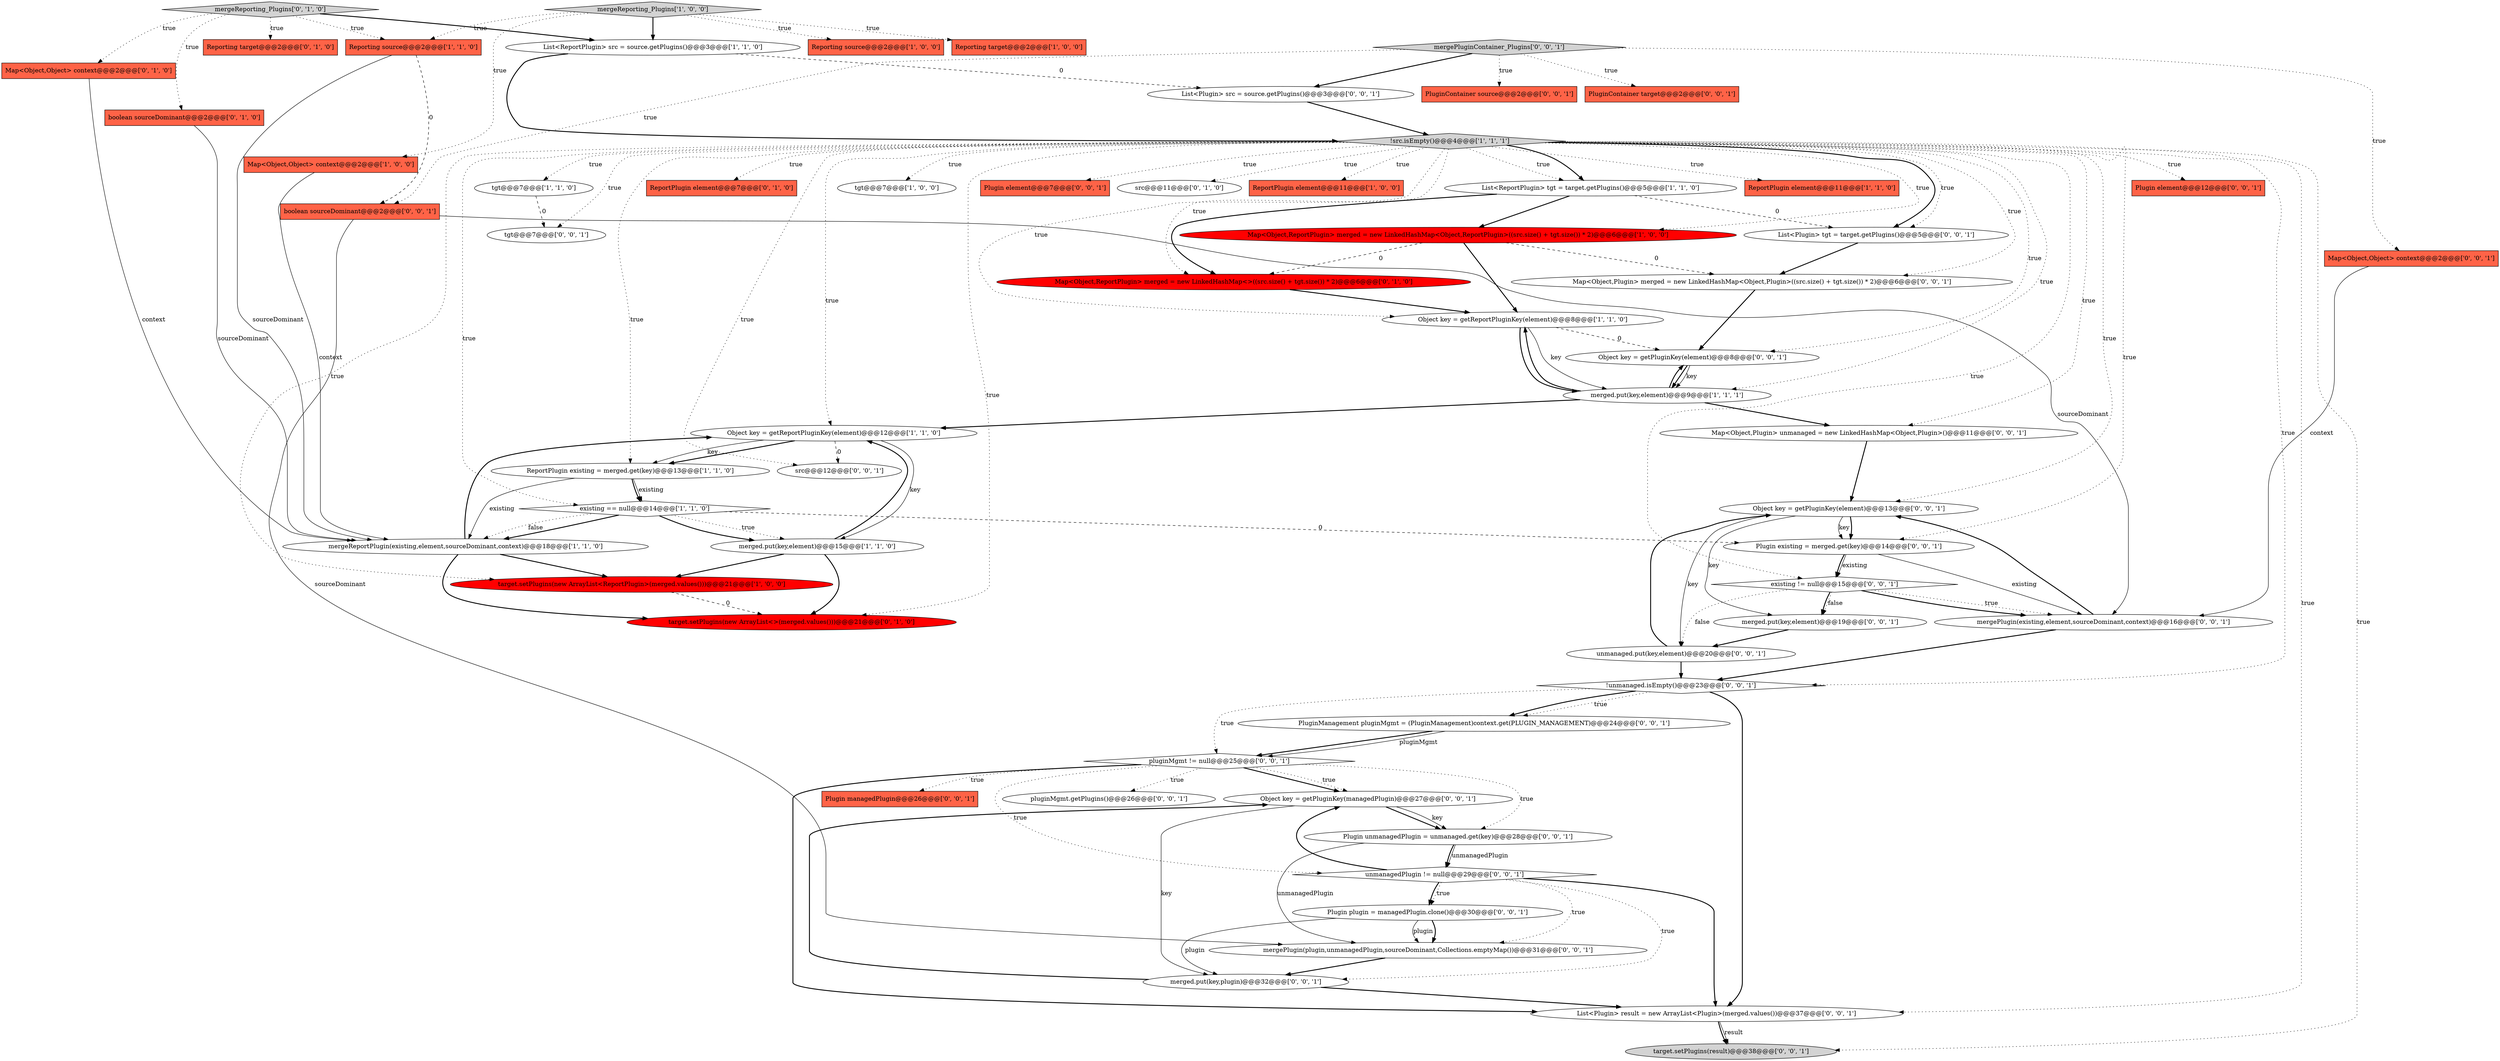 digraph {
46 [style = filled, label = "Map<Object,Plugin> unmanaged = new LinkedHashMap<Object,Plugin>()@@@11@@@['0', '0', '1']", fillcolor = white, shape = ellipse image = "AAA0AAABBB3BBB"];
37 [style = filled, label = "mergePlugin(existing,element,sourceDominant,context)@@@16@@@['0', '0', '1']", fillcolor = white, shape = ellipse image = "AAA0AAABBB3BBB"];
54 [style = filled, label = "Plugin element@@@7@@@['0', '0', '1']", fillcolor = tomato, shape = box image = "AAA0AAABBB3BBB"];
55 [style = filled, label = "pluginMgmt.getPlugins()@@@26@@@['0', '0', '1']", fillcolor = white, shape = ellipse image = "AAA0AAABBB3BBB"];
59 [style = filled, label = "Object key = getPluginKey(element)@@@13@@@['0', '0', '1']", fillcolor = white, shape = ellipse image = "AAA0AAABBB3BBB"];
4 [style = filled, label = "target.setPlugins(new ArrayList<ReportPlugin>(merged.values()))@@@21@@@['1', '0', '0']", fillcolor = red, shape = ellipse image = "AAA1AAABBB1BBB"];
24 [style = filled, label = "src@@@11@@@['0', '1', '0']", fillcolor = white, shape = ellipse image = "AAA0AAABBB2BBB"];
60 [style = filled, label = "Object key = getPluginKey(managedPlugin)@@@27@@@['0', '0', '1']", fillcolor = white, shape = ellipse image = "AAA0AAABBB3BBB"];
35 [style = filled, label = "mergePluginContainer_Plugins['0', '0', '1']", fillcolor = lightgray, shape = diamond image = "AAA0AAABBB3BBB"];
14 [style = filled, label = "List<ReportPlugin> src = source.getPlugins()@@@3@@@['1', '1', '0']", fillcolor = white, shape = ellipse image = "AAA0AAABBB1BBB"];
22 [style = filled, label = "Reporting target@@@2@@@['0', '1', '0']", fillcolor = tomato, shape = box image = "AAA0AAABBB2BBB"];
36 [style = filled, label = "merged.put(key,plugin)@@@32@@@['0', '0', '1']", fillcolor = white, shape = ellipse image = "AAA0AAABBB3BBB"];
13 [style = filled, label = "merged.put(key,element)@@@15@@@['1', '1', '0']", fillcolor = white, shape = ellipse image = "AAA0AAABBB1BBB"];
16 [style = filled, label = "Reporting source@@@2@@@['1', '1', '0']", fillcolor = tomato, shape = box image = "AAA0AAABBB1BBB"];
27 [style = filled, label = "Map<Object,Object> context@@@2@@@['0', '1', '0']", fillcolor = tomato, shape = box image = "AAA0AAABBB2BBB"];
53 [style = filled, label = "boolean sourceDominant@@@2@@@['0', '0', '1']", fillcolor = tomato, shape = box image = "AAA0AAABBB3BBB"];
48 [style = filled, label = "Plugin plugin = managedPlugin.clone()@@@30@@@['0', '0', '1']", fillcolor = white, shape = ellipse image = "AAA0AAABBB3BBB"];
6 [style = filled, label = "ReportPlugin element@@@11@@@['1', '0', '0']", fillcolor = tomato, shape = box image = "AAA0AAABBB1BBB"];
56 [style = filled, label = "tgt@@@7@@@['0', '0', '1']", fillcolor = white, shape = ellipse image = "AAA0AAABBB3BBB"];
21 [style = filled, label = "Map<Object,ReportPlugin> merged = new LinkedHashMap<>((src.size() + tgt.size()) * 2)@@@6@@@['0', '1', '0']", fillcolor = red, shape = ellipse image = "AAA1AAABBB2BBB"];
29 [style = filled, label = "Map<Object,Object> context@@@2@@@['0', '0', '1']", fillcolor = tomato, shape = box image = "AAA0AAABBB3BBB"];
50 [style = filled, label = "existing != null@@@15@@@['0', '0', '1']", fillcolor = white, shape = diamond image = "AAA0AAABBB3BBB"];
43 [style = filled, label = "Map<Object,Plugin> merged = new LinkedHashMap<Object,Plugin>((src.size() + tgt.size()) * 2)@@@6@@@['0', '0', '1']", fillcolor = white, shape = ellipse image = "AAA0AAABBB3BBB"];
19 [style = filled, label = "ReportPlugin element@@@11@@@['1', '1', '0']", fillcolor = tomato, shape = box image = "AAA0AAABBB1BBB"];
34 [style = filled, label = "merged.put(key,element)@@@19@@@['0', '0', '1']", fillcolor = white, shape = ellipse image = "AAA0AAABBB3BBB"];
49 [style = filled, label = "Object key = getPluginKey(element)@@@8@@@['0', '0', '1']", fillcolor = white, shape = ellipse image = "AAA0AAABBB3BBB"];
57 [style = filled, label = "Plugin existing = merged.get(key)@@@14@@@['0', '0', '1']", fillcolor = white, shape = ellipse image = "AAA0AAABBB3BBB"];
7 [style = filled, label = "Map<Object,ReportPlugin> merged = new LinkedHashMap<Object,ReportPlugin>((src.size() + tgt.size()) * 2)@@@6@@@['1', '0', '0']", fillcolor = red, shape = ellipse image = "AAA1AAABBB1BBB"];
32 [style = filled, label = "unmanagedPlugin != null@@@29@@@['0', '0', '1']", fillcolor = white, shape = diamond image = "AAA0AAABBB3BBB"];
40 [style = filled, label = "PluginContainer target@@@2@@@['0', '0', '1']", fillcolor = tomato, shape = box image = "AAA0AAABBB3BBB"];
30 [style = filled, label = "Plugin element@@@12@@@['0', '0', '1']", fillcolor = tomato, shape = box image = "AAA0AAABBB3BBB"];
38 [style = filled, label = "List<Plugin> result = new ArrayList<Plugin>(merged.values())@@@37@@@['0', '0', '1']", fillcolor = white, shape = ellipse image = "AAA0AAABBB3BBB"];
18 [style = filled, label = "ReportPlugin existing = merged.get(key)@@@13@@@['1', '1', '0']", fillcolor = white, shape = ellipse image = "AAA0AAABBB1BBB"];
45 [style = filled, label = "PluginContainer source@@@2@@@['0', '0', '1']", fillcolor = tomato, shape = box image = "AAA0AAABBB3BBB"];
8 [style = filled, label = "tgt@@@7@@@['1', '1', '0']", fillcolor = white, shape = ellipse image = "AAA0AAABBB1BBB"];
3 [style = filled, label = "Object key = getReportPluginKey(element)@@@8@@@['1', '1', '0']", fillcolor = white, shape = ellipse image = "AAA0AAABBB1BBB"];
11 [style = filled, label = "mergeReporting_Plugins['1', '0', '0']", fillcolor = lightgray, shape = diamond image = "AAA0AAABBB1BBB"];
23 [style = filled, label = "boolean sourceDominant@@@2@@@['0', '1', '0']", fillcolor = tomato, shape = box image = "AAA0AAABBB2BBB"];
5 [style = filled, label = "Reporting source@@@2@@@['1', '0', '0']", fillcolor = tomato, shape = box image = "AAA0AAABBB1BBB"];
41 [style = filled, label = "List<Plugin> tgt = target.getPlugins()@@@5@@@['0', '0', '1']", fillcolor = white, shape = ellipse image = "AAA0AAABBB3BBB"];
12 [style = filled, label = "Map<Object,Object> context@@@2@@@['1', '0', '0']", fillcolor = tomato, shape = box image = "AAA0AAABBB1BBB"];
51 [style = filled, label = "src@@@12@@@['0', '0', '1']", fillcolor = white, shape = ellipse image = "AAA0AAABBB3BBB"];
47 [style = filled, label = "target.setPlugins(result)@@@38@@@['0', '0', '1']", fillcolor = lightgray, shape = ellipse image = "AAA0AAABBB3BBB"];
26 [style = filled, label = "mergeReporting_Plugins['0', '1', '0']", fillcolor = lightgray, shape = diamond image = "AAA0AAABBB2BBB"];
44 [style = filled, label = "!unmanaged.isEmpty()@@@23@@@['0', '0', '1']", fillcolor = white, shape = diamond image = "AAA0AAABBB3BBB"];
61 [style = filled, label = "Plugin unmanagedPlugin = unmanaged.get(key)@@@28@@@['0', '0', '1']", fillcolor = white, shape = ellipse image = "AAA0AAABBB3BBB"];
33 [style = filled, label = "Plugin managedPlugin@@@26@@@['0', '0', '1']", fillcolor = tomato, shape = box image = "AAA0AAABBB3BBB"];
42 [style = filled, label = "PluginManagement pluginMgmt = (PluginManagement)context.get(PLUGIN_MANAGEMENT)@@@24@@@['0', '0', '1']", fillcolor = white, shape = ellipse image = "AAA0AAABBB3BBB"];
1 [style = filled, label = "existing == null@@@14@@@['1', '1', '0']", fillcolor = white, shape = diamond image = "AAA0AAABBB1BBB"];
0 [style = filled, label = "mergeReportPlugin(existing,element,sourceDominant,context)@@@18@@@['1', '1', '0']", fillcolor = white, shape = ellipse image = "AAA0AAABBB1BBB"];
15 [style = filled, label = "List<ReportPlugin> tgt = target.getPlugins()@@@5@@@['1', '1', '0']", fillcolor = white, shape = ellipse image = "AAA0AAABBB1BBB"];
52 [style = filled, label = "mergePlugin(plugin,unmanagedPlugin,sourceDominant,Collections.emptyMap())@@@31@@@['0', '0', '1']", fillcolor = white, shape = ellipse image = "AAA0AAABBB3BBB"];
28 [style = filled, label = "target.setPlugins(new ArrayList<>(merged.values()))@@@21@@@['0', '1', '0']", fillcolor = red, shape = ellipse image = "AAA1AAABBB2BBB"];
58 [style = filled, label = "List<Plugin> src = source.getPlugins()@@@3@@@['0', '0', '1']", fillcolor = white, shape = ellipse image = "AAA0AAABBB3BBB"];
25 [style = filled, label = "ReportPlugin element@@@7@@@['0', '1', '0']", fillcolor = tomato, shape = box image = "AAA0AAABBB2BBB"];
17 [style = filled, label = "!src.isEmpty()@@@4@@@['1', '1', '1']", fillcolor = lightgray, shape = diamond image = "AAA0AAABBB1BBB"];
31 [style = filled, label = "unmanaged.put(key,element)@@@20@@@['0', '0', '1']", fillcolor = white, shape = ellipse image = "AAA0AAABBB3BBB"];
10 [style = filled, label = "merged.put(key,element)@@@9@@@['1', '1', '1']", fillcolor = white, shape = ellipse image = "AAA0AAABBB1BBB"];
20 [style = filled, label = "Object key = getReportPluginKey(element)@@@12@@@['1', '1', '0']", fillcolor = white, shape = ellipse image = "AAA0AAABBB1BBB"];
39 [style = filled, label = "pluginMgmt != null@@@25@@@['0', '0', '1']", fillcolor = white, shape = diamond image = "AAA0AAABBB3BBB"];
9 [style = filled, label = "Reporting target@@@2@@@['1', '0', '0']", fillcolor = tomato, shape = box image = "AAA0AAABBB1BBB"];
2 [style = filled, label = "tgt@@@7@@@['1', '0', '0']", fillcolor = white, shape = ellipse image = "AAA0AAABBB1BBB"];
17->54 [style = dotted, label="true"];
11->14 [style = bold, label=""];
17->6 [style = dotted, label="true"];
15->21 [style = bold, label=""];
57->50 [style = solid, label="existing"];
17->1 [style = dotted, label="true"];
11->12 [style = dotted, label="true"];
59->57 [style = bold, label=""];
14->17 [style = bold, label=""];
26->22 [style = dotted, label="true"];
1->13 [style = bold, label=""];
39->55 [style = dotted, label="true"];
58->17 [style = bold, label=""];
39->60 [style = bold, label=""];
1->13 [style = dotted, label="true"];
17->50 [style = dotted, label="true"];
48->52 [style = bold, label=""];
17->8 [style = dotted, label="true"];
17->15 [style = dotted, label="true"];
53->37 [style = solid, label="sourceDominant"];
49->10 [style = bold, label=""];
14->58 [style = dashed, label="0"];
17->46 [style = dotted, label="true"];
1->57 [style = dashed, label="0"];
61->52 [style = solid, label="unmanagedPlugin"];
39->38 [style = bold, label=""];
13->20 [style = bold, label=""];
17->2 [style = dotted, label="true"];
26->16 [style = dotted, label="true"];
61->32 [style = solid, label="unmanagedPlugin"];
46->59 [style = bold, label=""];
35->53 [style = dotted, label="true"];
21->3 [style = bold, label=""];
17->20 [style = dotted, label="true"];
17->38 [style = dotted, label="true"];
18->0 [style = solid, label="existing"];
59->31 [style = solid, label="key"];
12->0 [style = solid, label="context"];
7->21 [style = dashed, label="0"];
50->37 [style = dotted, label="true"];
50->37 [style = bold, label=""];
17->41 [style = bold, label=""];
26->14 [style = bold, label=""];
7->43 [style = dashed, label="0"];
34->31 [style = bold, label=""];
11->5 [style = dotted, label="true"];
26->23 [style = dotted, label="true"];
1->0 [style = bold, label=""];
32->36 [style = dotted, label="true"];
17->3 [style = dotted, label="true"];
44->38 [style = bold, label=""];
53->52 [style = solid, label="sourceDominant"];
20->18 [style = bold, label=""];
3->10 [style = bold, label=""];
18->1 [style = bold, label=""];
44->42 [style = dotted, label="true"];
61->32 [style = bold, label=""];
17->15 [style = bold, label=""];
17->43 [style = dotted, label="true"];
38->47 [style = bold, label=""];
11->16 [style = dotted, label="true"];
39->61 [style = dotted, label="true"];
32->48 [style = bold, label=""];
0->20 [style = bold, label=""];
52->36 [style = bold, label=""];
48->36 [style = solid, label="plugin"];
17->21 [style = dotted, label="true"];
41->43 [style = bold, label=""];
10->49 [style = bold, label=""];
50->34 [style = bold, label=""];
35->29 [style = dotted, label="true"];
44->42 [style = bold, label=""];
50->31 [style = dotted, label="false"];
18->1 [style = solid, label="existing"];
31->59 [style = bold, label=""];
35->40 [style = dotted, label="true"];
17->18 [style = dotted, label="true"];
49->10 [style = solid, label="key"];
17->56 [style = dotted, label="true"];
59->34 [style = solid, label="key"];
17->4 [style = dotted, label="true"];
26->27 [style = dotted, label="true"];
42->39 [style = bold, label=""];
44->39 [style = dotted, label="true"];
11->9 [style = dotted, label="true"];
38->47 [style = solid, label="result"];
27->0 [style = solid, label="context"];
16->53 [style = dashed, label="0"];
15->41 [style = dashed, label="0"];
50->34 [style = dotted, label="false"];
4->28 [style = dashed, label="0"];
17->47 [style = dotted, label="true"];
32->60 [style = bold, label=""];
60->61 [style = bold, label=""];
17->25 [style = dotted, label="true"];
31->44 [style = bold, label=""];
60->36 [style = solid, label="key"];
20->18 [style = solid, label="key"];
36->60 [style = bold, label=""];
17->19 [style = dotted, label="true"];
37->44 [style = bold, label=""];
35->58 [style = bold, label=""];
17->28 [style = dotted, label="true"];
32->52 [style = dotted, label="true"];
29->37 [style = solid, label="context"];
39->60 [style = dotted, label="true"];
1->0 [style = dotted, label="false"];
17->24 [style = dotted, label="true"];
17->44 [style = dotted, label="true"];
35->45 [style = dotted, label="true"];
42->39 [style = solid, label="pluginMgmt"];
17->41 [style = dotted, label="true"];
23->0 [style = solid, label="sourceDominant"];
10->20 [style = bold, label=""];
15->7 [style = bold, label=""];
57->50 [style = bold, label=""];
20->51 [style = dashed, label="0"];
17->49 [style = dotted, label="true"];
57->37 [style = solid, label="existing"];
10->46 [style = bold, label=""];
17->51 [style = dotted, label="true"];
10->3 [style = bold, label=""];
60->61 [style = solid, label="key"];
48->52 [style = solid, label="plugin"];
7->3 [style = bold, label=""];
32->38 [style = bold, label=""];
17->10 [style = dotted, label="true"];
8->56 [style = dashed, label="0"];
32->48 [style = dotted, label="true"];
59->57 [style = solid, label="key"];
17->30 [style = dotted, label="true"];
39->32 [style = dotted, label="true"];
0->4 [style = bold, label=""];
3->49 [style = dashed, label="0"];
37->59 [style = bold, label=""];
20->13 [style = solid, label="key"];
43->49 [style = bold, label=""];
17->7 [style = dotted, label="true"];
36->38 [style = bold, label=""];
16->0 [style = solid, label="sourceDominant"];
17->57 [style = dotted, label="true"];
3->10 [style = solid, label="key"];
17->59 [style = dotted, label="true"];
39->33 [style = dotted, label="true"];
0->28 [style = bold, label=""];
13->28 [style = bold, label=""];
13->4 [style = bold, label=""];
}
